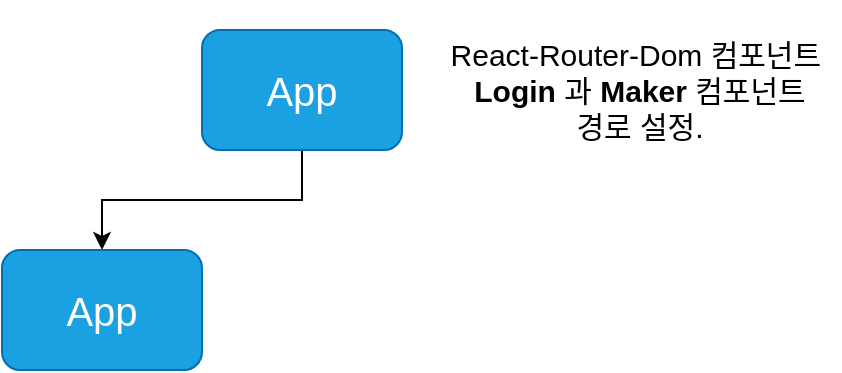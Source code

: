 <mxfile version="15.3.8" type="github">
  <diagram id="qXojaY42aiBFxvhF_yrl" name="Page-1">
    <mxGraphModel dx="1422" dy="762" grid="1" gridSize="10" guides="1" tooltips="1" connect="1" arrows="1" fold="1" page="1" pageScale="1" pageWidth="827" pageHeight="1169" math="0" shadow="0">
      <root>
        <mxCell id="0" />
        <mxCell id="1" parent="0" />
        <mxCell id="ZUQluo5VriQcecSHElmV-3" value="" style="edgeStyle=orthogonalEdgeStyle;rounded=0;orthogonalLoop=1;jettySize=auto;html=1;" parent="1" source="ZUQluo5VriQcecSHElmV-1" target="ZUQluo5VriQcecSHElmV-2" edge="1">
          <mxGeometry relative="1" as="geometry" />
        </mxCell>
        <mxCell id="ZUQluo5VriQcecSHElmV-1" value="&lt;font style=&quot;font-size: 20px&quot;&gt;App&lt;/font&gt;" style="rounded=1;whiteSpace=wrap;html=1;fillColor=#1ba1e2;strokeColor=#006EAF;fontColor=#ffffff;" parent="1" vertex="1">
          <mxGeometry x="360" y="400" width="100" height="60" as="geometry" />
        </mxCell>
        <mxCell id="ZUQluo5VriQcecSHElmV-2" value="&lt;font style=&quot;font-size: 20px&quot;&gt;App&lt;/font&gt;" style="rounded=1;whiteSpace=wrap;html=1;fillColor=#1ba1e2;strokeColor=#006EAF;fontColor=#ffffff;" parent="1" vertex="1">
          <mxGeometry x="260" y="510" width="100" height="60" as="geometry" />
        </mxCell>
        <mxCell id="ZUQluo5VriQcecSHElmV-4" value="&lt;font style=&quot;font-size: 15px&quot;&gt;&lt;font style=&quot;font-size: 15px&quot;&gt;&lt;br&gt;React&lt;/font&gt;-&lt;font style=&quot;font-size: 15px&quot;&gt;Router-Dom 컴포넌트&amp;nbsp;&lt;br&gt;&lt;b&gt;Login&lt;/b&gt; 과 &lt;b&gt;Maker&lt;/b&gt;&amp;nbsp;컴포넌트 &lt;br&gt;경로 설정.&lt;br&gt;&lt;br&gt;&lt;/font&gt;&lt;/font&gt;" style="text;html=1;strokeColor=none;fillColor=none;align=center;verticalAlign=middle;whiteSpace=wrap;rounded=0;labelBackgroundColor=#FFFFFF;labelBorderColor=none;spacing=0;fontColor=#000000;spacingLeft=0;" parent="1" vertex="1">
          <mxGeometry x="479" y="390" width="200" height="80" as="geometry" />
        </mxCell>
      </root>
    </mxGraphModel>
  </diagram>
</mxfile>
